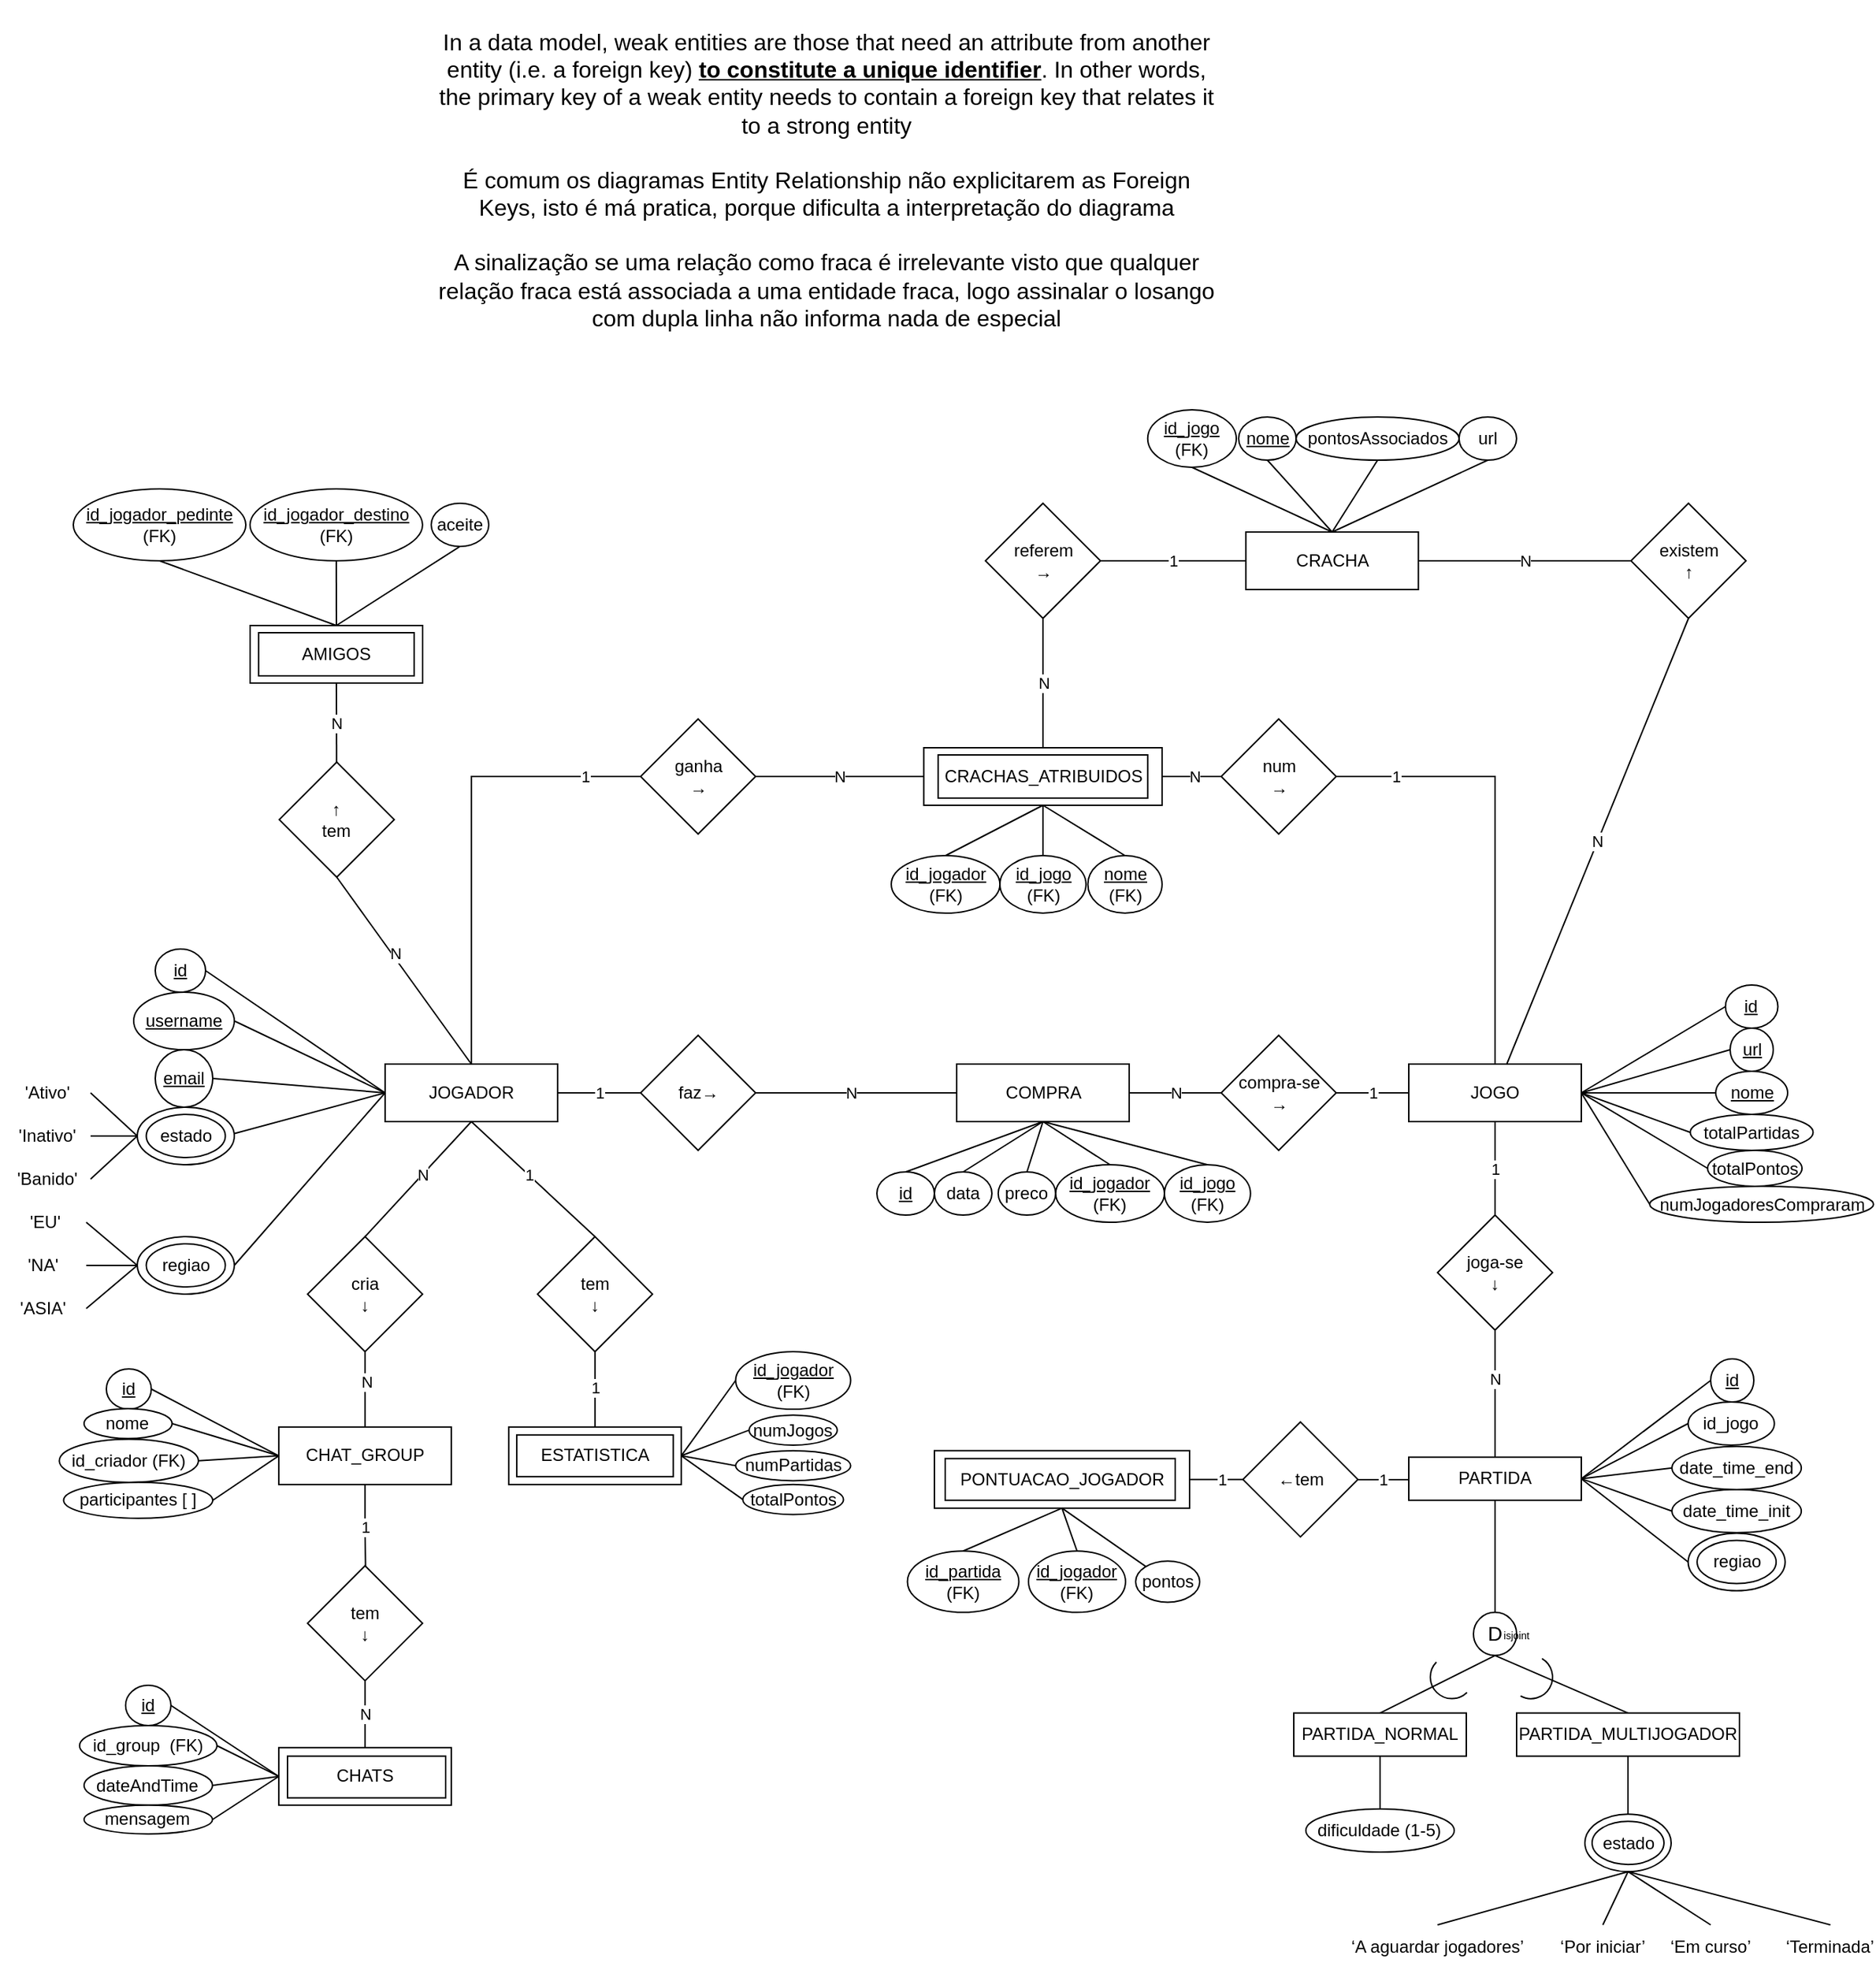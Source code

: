 <mxfile version="21.2.3" type="device">
  <diagram name="Page-1" id="gDqPEwOeBJ4B4ghDHGTp">
    <mxGraphModel dx="880" dy="1663" grid="1" gridSize="10" guides="1" tooltips="1" connect="1" arrows="1" fold="1" page="1" pageScale="1" pageWidth="827" pageHeight="1169" math="0" shadow="0">
      <root>
        <mxCell id="0" />
        <mxCell id="1" parent="0" />
        <mxCell id="o9kefqiTdvMdUMg-I6oA-73" value="" style="ellipse;whiteSpace=wrap;html=1;" parent="1" vertex="1">
          <mxGeometry x="1182.5" y="761.62" width="60" height="40" as="geometry" />
        </mxCell>
        <mxCell id="Y0LaDZVLSumVNecySCVG-50" style="rounded=0;orthogonalLoop=1;jettySize=auto;html=1;entryX=0;entryY=0.5;entryDx=0;entryDy=0;exitX=1;exitY=0.5;exitDx=0;exitDy=0;endArrow=none;endFill=0;" parent="1" source="o9kefqiTdvMdUMg-I6oA-35" target="Y0LaDZVLSumVNecySCVG-48" edge="1">
          <mxGeometry relative="1" as="geometry" />
        </mxCell>
        <mxCell id="Y0LaDZVLSumVNecySCVG-61" value="N" style="edgeLabel;html=1;align=center;verticalAlign=middle;resizable=0;points=[];" parent="Y0LaDZVLSumVNecySCVG-50" vertex="1" connectable="0">
          <mxGeometry x="0.373" relative="1" as="geometry">
            <mxPoint x="-30" as="offset" />
          </mxGeometry>
        </mxCell>
        <mxCell id="o9kefqiTdvMdUMg-I6oA-35" value="faz→" style="rhombus;whiteSpace=wrap;html=1;" parent="1" vertex="1">
          <mxGeometry x="525.64" y="220" width="80" height="80" as="geometry" />
        </mxCell>
        <mxCell id="o9kefqiTdvMdUMg-I6oA-3" style="rounded=0;orthogonalLoop=1;jettySize=auto;html=1;entryX=1;entryY=0.5;entryDx=0;entryDy=0;exitX=0;exitY=0.5;exitDx=0;exitDy=0;endArrow=none;endFill=0;" parent="1" source="o9kefqiTdvMdUMg-I6oA-1" target="o9kefqiTdvMdUMg-I6oA-2" edge="1">
          <mxGeometry relative="1" as="geometry" />
        </mxCell>
        <mxCell id="o9kefqiTdvMdUMg-I6oA-6" style="rounded=0;orthogonalLoop=1;jettySize=auto;html=1;exitX=0;exitY=0.5;exitDx=0;exitDy=0;entryX=1;entryY=0.5;entryDx=0;entryDy=0;endArrow=none;endFill=0;" parent="1" source="o9kefqiTdvMdUMg-I6oA-1" target="o9kefqiTdvMdUMg-I6oA-4" edge="1">
          <mxGeometry relative="1" as="geometry" />
        </mxCell>
        <mxCell id="o9kefqiTdvMdUMg-I6oA-36" value="1" style="rounded=0;orthogonalLoop=1;jettySize=auto;html=1;entryX=0;entryY=0.5;entryDx=0;entryDy=0;endArrow=none;endFill=0;exitX=1;exitY=0.5;exitDx=0;exitDy=0;" parent="1" source="o9kefqiTdvMdUMg-I6oA-1" target="o9kefqiTdvMdUMg-I6oA-35" edge="1">
          <mxGeometry relative="1" as="geometry">
            <mxPoint x="458.14" y="120.034" as="sourcePoint" />
          </mxGeometry>
        </mxCell>
        <mxCell id="o9kefqiTdvMdUMg-I6oA-89" style="edgeStyle=orthogonalEdgeStyle;rounded=0;orthogonalLoop=1;jettySize=auto;html=1;entryX=0;entryY=0.5;entryDx=0;entryDy=0;endArrow=none;endFill=0;exitX=0.5;exitY=0;exitDx=0;exitDy=0;" parent="1" source="o9kefqiTdvMdUMg-I6oA-1" target="o9kefqiTdvMdUMg-I6oA-87" edge="1">
          <mxGeometry relative="1" as="geometry" />
        </mxCell>
        <mxCell id="o9kefqiTdvMdUMg-I6oA-90" value="1" style="edgeLabel;html=1;align=center;verticalAlign=middle;resizable=0;points=[];" parent="o9kefqiTdvMdUMg-I6oA-89" vertex="1" connectable="0">
          <mxGeometry x="0.285" relative="1" as="geometry">
            <mxPoint x="75" as="offset" />
          </mxGeometry>
        </mxCell>
        <mxCell id="H9_7_KovDlHxRIFXxLMO-4" style="rounded=0;orthogonalLoop=1;jettySize=auto;html=1;entryX=0.5;entryY=1;entryDx=0;entryDy=0;exitX=0.5;exitY=0;exitDx=0;exitDy=0;endArrow=none;endFill=0;" parent="1" source="o9kefqiTdvMdUMg-I6oA-1" target="H9_7_KovDlHxRIFXxLMO-3" edge="1">
          <mxGeometry relative="1" as="geometry" />
        </mxCell>
        <mxCell id="Y0LaDZVLSumVNecySCVG-1" value="N" style="edgeLabel;html=1;align=center;verticalAlign=middle;resizable=0;points=[];" parent="H9_7_KovDlHxRIFXxLMO-4" vertex="1" connectable="0">
          <mxGeometry x="0.165" y="-2" relative="1" as="geometry">
            <mxPoint as="offset" />
          </mxGeometry>
        </mxCell>
        <mxCell id="o9kefqiTdvMdUMg-I6oA-1" value="JOGADOR" style="rounded=0;whiteSpace=wrap;html=1;" parent="1" vertex="1">
          <mxGeometry x="347.89" y="240" width="120" height="40" as="geometry" />
        </mxCell>
        <mxCell id="o9kefqiTdvMdUMg-I6oA-2" value="&lt;u&gt;id&lt;/u&gt;" style="ellipse;whiteSpace=wrap;html=1;" parent="1" vertex="1">
          <mxGeometry x="188" y="160" width="35" height="30" as="geometry" />
        </mxCell>
        <mxCell id="o9kefqiTdvMdUMg-I6oA-4" value="&lt;u&gt;username&lt;/u&gt;" style="ellipse;whiteSpace=wrap;html=1;" parent="1" vertex="1">
          <mxGeometry x="173" y="190" width="70" height="40" as="geometry" />
        </mxCell>
        <mxCell id="o9kefqiTdvMdUMg-I6oA-5" value="&lt;u&gt;email&lt;/u&gt;" style="ellipse;whiteSpace=wrap;html=1;" parent="1" vertex="1">
          <mxGeometry x="188" y="230" width="40" height="40" as="geometry" />
        </mxCell>
        <mxCell id="o9kefqiTdvMdUMg-I6oA-7" style="rounded=0;orthogonalLoop=1;jettySize=auto;html=1;exitX=0;exitY=0.5;exitDx=0;exitDy=0;entryX=1;entryY=0.5;entryDx=0;entryDy=0;endArrow=none;endFill=0;" parent="1" source="o9kefqiTdvMdUMg-I6oA-1" target="o9kefqiTdvMdUMg-I6oA-5" edge="1">
          <mxGeometry relative="1" as="geometry">
            <mxPoint x="414.25" y="230" as="sourcePoint" />
            <mxPoint x="304.25" y="250" as="targetPoint" />
          </mxGeometry>
        </mxCell>
        <mxCell id="o9kefqiTdvMdUMg-I6oA-9" style="rounded=0;orthogonalLoop=1;jettySize=auto;html=1;entryX=1;entryY=0.5;entryDx=0;entryDy=0;endArrow=none;endFill=0;exitX=0;exitY=0.5;exitDx=0;exitDy=0;" parent="1" source="o9kefqiTdvMdUMg-I6oA-1" target="o9kefqiTdvMdUMg-I6oA-8" edge="1">
          <mxGeometry relative="1" as="geometry">
            <mxPoint x="404.25" y="220" as="sourcePoint" />
            <mxPoint x="289.25" y="290" as="targetPoint" />
          </mxGeometry>
        </mxCell>
        <mxCell id="o9kefqiTdvMdUMg-I6oA-10" value="" style="ellipse;whiteSpace=wrap;html=1;" parent="1" vertex="1">
          <mxGeometry x="175.5" y="270" width="67.5" height="40" as="geometry" />
        </mxCell>
        <mxCell id="o9kefqiTdvMdUMg-I6oA-8" value="estado" style="ellipse;whiteSpace=wrap;html=1;" parent="1" vertex="1">
          <mxGeometry x="181.75" y="275" width="55" height="30" as="geometry" />
        </mxCell>
        <mxCell id="o9kefqiTdvMdUMg-I6oA-11" value="&#39;Ativo&#39;" style="text;html=1;strokeColor=none;fillColor=none;align=center;verticalAlign=middle;whiteSpace=wrap;rounded=0;" parent="1" vertex="1">
          <mxGeometry x="83" y="245" width="60" height="30" as="geometry" />
        </mxCell>
        <mxCell id="o9kefqiTdvMdUMg-I6oA-12" value="&#39;Inativo&#39;" style="text;html=1;strokeColor=none;fillColor=none;align=center;verticalAlign=middle;whiteSpace=wrap;rounded=0;" parent="1" vertex="1">
          <mxGeometry x="83" y="275" width="60" height="30" as="geometry" />
        </mxCell>
        <mxCell id="o9kefqiTdvMdUMg-I6oA-13" value="&#39;Banido&#39;" style="text;html=1;strokeColor=none;fillColor=none;align=center;verticalAlign=middle;whiteSpace=wrap;rounded=0;" parent="1" vertex="1">
          <mxGeometry x="83" y="305" width="60" height="30" as="geometry" />
        </mxCell>
        <mxCell id="o9kefqiTdvMdUMg-I6oA-16" style="rounded=0;orthogonalLoop=1;jettySize=auto;html=1;entryX=1;entryY=0.5;entryDx=0;entryDy=0;endArrow=none;endFill=0;exitX=0;exitY=0.5;exitDx=0;exitDy=0;" parent="1" source="o9kefqiTdvMdUMg-I6oA-10" target="o9kefqiTdvMdUMg-I6oA-11" edge="1">
          <mxGeometry relative="1" as="geometry">
            <mxPoint x="363" y="200" as="sourcePoint" />
            <mxPoint x="247" y="300" as="targetPoint" />
          </mxGeometry>
        </mxCell>
        <mxCell id="o9kefqiTdvMdUMg-I6oA-17" style="rounded=0;orthogonalLoop=1;jettySize=auto;html=1;entryX=1;entryY=0.5;entryDx=0;entryDy=0;endArrow=none;endFill=0;exitX=0;exitY=0.5;exitDx=0;exitDy=0;" parent="1" source="o9kefqiTdvMdUMg-I6oA-10" target="o9kefqiTdvMdUMg-I6oA-12" edge="1">
          <mxGeometry relative="1" as="geometry">
            <mxPoint x="186" y="300" as="sourcePoint" />
            <mxPoint x="148" y="270" as="targetPoint" />
          </mxGeometry>
        </mxCell>
        <mxCell id="o9kefqiTdvMdUMg-I6oA-18" style="rounded=0;orthogonalLoop=1;jettySize=auto;html=1;entryX=1;entryY=0.5;entryDx=0;entryDy=0;endArrow=none;endFill=0;exitX=0;exitY=0.5;exitDx=0;exitDy=0;" parent="1" source="o9kefqiTdvMdUMg-I6oA-10" target="o9kefqiTdvMdUMg-I6oA-13" edge="1">
          <mxGeometry relative="1" as="geometry">
            <mxPoint x="196" y="310" as="sourcePoint" />
            <mxPoint x="158" y="280" as="targetPoint" />
          </mxGeometry>
        </mxCell>
        <mxCell id="o9kefqiTdvMdUMg-I6oA-19" value="regiao" style="ellipse;whiteSpace=wrap;html=1;" parent="1" vertex="1">
          <mxGeometry x="181.75" y="365" width="55" height="30" as="geometry" />
        </mxCell>
        <mxCell id="o9kefqiTdvMdUMg-I6oA-20" style="rounded=0;orthogonalLoop=1;jettySize=auto;html=1;entryX=1;entryY=0.5;entryDx=0;entryDy=0;endArrow=none;endFill=0;exitX=0;exitY=0.5;exitDx=0;exitDy=0;" parent="1" source="o9kefqiTdvMdUMg-I6oA-1" target="o9kefqiTdvMdUMg-I6oA-107" edge="1">
          <mxGeometry relative="1" as="geometry">
            <mxPoint x="414.25" y="280" as="sourcePoint" />
            <mxPoint x="298.25" y="330" as="targetPoint" />
          </mxGeometry>
        </mxCell>
        <mxCell id="Y0LaDZVLSumVNecySCVG-74" value="N" style="rounded=0;orthogonalLoop=1;jettySize=auto;html=1;entryX=0.5;entryY=1;entryDx=0;entryDy=0;endArrow=none;endFill=0;" parent="1" source="o9kefqiTdvMdUMg-I6oA-21" target="Y0LaDZVLSumVNecySCVG-72" edge="1">
          <mxGeometry relative="1" as="geometry" />
        </mxCell>
        <mxCell id="o9kefqiTdvMdUMg-I6oA-21" value="JOGO" style="rounded=0;whiteSpace=wrap;html=1;" parent="1" vertex="1">
          <mxGeometry x="1060" y="240" width="120" height="40" as="geometry" />
        </mxCell>
        <mxCell id="o9kefqiTdvMdUMg-I6oA-22" value="&lt;u&gt;id&lt;/u&gt;" style="ellipse;whiteSpace=wrap;html=1;" parent="1" vertex="1">
          <mxGeometry x="1280.29" y="185" width="36.47" height="30" as="geometry" />
        </mxCell>
        <mxCell id="o9kefqiTdvMdUMg-I6oA-23" style="rounded=0;orthogonalLoop=1;jettySize=auto;html=1;entryX=0;entryY=0.5;entryDx=0;entryDy=0;endArrow=none;endFill=0;exitX=1;exitY=0.5;exitDx=0;exitDy=0;" parent="1" source="o9kefqiTdvMdUMg-I6oA-21" target="o9kefqiTdvMdUMg-I6oA-22" edge="1">
          <mxGeometry relative="1" as="geometry">
            <mxPoint x="1208.96" y="260" as="sourcePoint" />
            <mxPoint x="1299.65" y="325" as="targetPoint" />
          </mxGeometry>
        </mxCell>
        <mxCell id="o9kefqiTdvMdUMg-I6oA-24" value="&lt;u&gt;url&lt;/u&gt;" style="ellipse;whiteSpace=wrap;html=1;" parent="1" vertex="1">
          <mxGeometry x="1283.53" y="215" width="30" height="30" as="geometry" />
        </mxCell>
        <mxCell id="o9kefqiTdvMdUMg-I6oA-25" style="rounded=0;orthogonalLoop=1;jettySize=auto;html=1;entryX=0;entryY=0.5;entryDx=0;entryDy=0;endArrow=none;endFill=0;exitX=1;exitY=0.5;exitDx=0;exitDy=0;" parent="1" source="o9kefqiTdvMdUMg-I6oA-21" target="o9kefqiTdvMdUMg-I6oA-24" edge="1">
          <mxGeometry relative="1" as="geometry">
            <mxPoint x="1208.96" y="260" as="sourcePoint" />
            <mxPoint x="1299.65" y="360" as="targetPoint" />
          </mxGeometry>
        </mxCell>
        <mxCell id="o9kefqiTdvMdUMg-I6oA-26" value="&lt;u&gt;nome&lt;/u&gt;" style="ellipse;whiteSpace=wrap;html=1;" parent="1" vertex="1">
          <mxGeometry x="1273.53" y="245" width="50" height="30" as="geometry" />
        </mxCell>
        <mxCell id="o9kefqiTdvMdUMg-I6oA-27" style="rounded=0;orthogonalLoop=1;jettySize=auto;html=1;entryX=0;entryY=0.5;entryDx=0;entryDy=0;endArrow=none;endFill=0;exitX=1;exitY=0.5;exitDx=0;exitDy=0;" parent="1" source="o9kefqiTdvMdUMg-I6oA-21" target="o9kefqiTdvMdUMg-I6oA-26" edge="1">
          <mxGeometry relative="1" as="geometry">
            <mxPoint x="1208.96" y="260" as="sourcePoint" />
            <mxPoint x="1284.4" y="365" as="targetPoint" />
          </mxGeometry>
        </mxCell>
        <mxCell id="o9kefqiTdvMdUMg-I6oA-31" value="data" style="ellipse;whiteSpace=wrap;html=1;" parent="1" vertex="1">
          <mxGeometry x="730" y="315" width="40" height="30" as="geometry" />
        </mxCell>
        <mxCell id="o9kefqiTdvMdUMg-I6oA-32" value="preco" style="ellipse;whiteSpace=wrap;html=1;" parent="1" vertex="1">
          <mxGeometry x="774.37" y="315" width="40" height="30" as="geometry" />
        </mxCell>
        <mxCell id="o9kefqiTdvMdUMg-I6oA-33" style="rounded=0;orthogonalLoop=1;jettySize=auto;html=1;entryX=0.5;entryY=0;entryDx=0;entryDy=0;endArrow=none;endFill=0;exitX=0.5;exitY=1;exitDx=0;exitDy=0;" parent="1" source="Y0LaDZVLSumVNecySCVG-48" target="o9kefqiTdvMdUMg-I6oA-32" edge="1">
          <mxGeometry relative="1" as="geometry">
            <mxPoint x="813.76" y="130" as="sourcePoint" />
            <mxPoint x="1142.13" y="205" as="targetPoint" />
          </mxGeometry>
        </mxCell>
        <mxCell id="o9kefqiTdvMdUMg-I6oA-34" style="rounded=0;orthogonalLoop=1;jettySize=auto;html=1;entryX=0.5;entryY=0;entryDx=0;entryDy=0;endArrow=none;endFill=0;exitX=0.5;exitY=1;exitDx=0;exitDy=0;" parent="1" source="Y0LaDZVLSumVNecySCVG-48" target="o9kefqiTdvMdUMg-I6oA-31" edge="1">
          <mxGeometry relative="1" as="geometry">
            <mxPoint x="773.76" y="100" as="sourcePoint" />
            <mxPoint x="808.01" y="245" as="targetPoint" />
          </mxGeometry>
        </mxCell>
        <mxCell id="o9kefqiTdvMdUMg-I6oA-53" style="rounded=0;orthogonalLoop=1;jettySize=auto;html=1;endArrow=none;endFill=0;exitX=0.5;exitY=1;exitDx=0;exitDy=0;entryX=0.5;entryY=0;entryDx=0;entryDy=0;" parent="1" source="Y0LaDZVLSumVNecySCVG-38" target="o9kefqiTdvMdUMg-I6oA-52" edge="1">
          <mxGeometry relative="1" as="geometry">
            <mxPoint x="1116.5" y="613.61" as="targetPoint" />
          </mxGeometry>
        </mxCell>
        <mxCell id="Y0LaDZVLSumVNecySCVG-39" style="rounded=0;orthogonalLoop=1;jettySize=auto;html=1;exitX=0.5;exitY=1;exitDx=0;exitDy=0;entryX=0.5;entryY=0;entryDx=0;entryDy=0;endArrow=none;endFill=0;" parent="1" source="o9kefqiTdvMdUMg-I6oA-38" target="Y0LaDZVLSumVNecySCVG-38" edge="1">
          <mxGeometry relative="1" as="geometry">
            <mxPoint x="1379.32" y="515.0" as="sourcePoint" />
          </mxGeometry>
        </mxCell>
        <mxCell id="Y0LaDZVLSumVNecySCVG-52" value="N" style="edgeLabel;html=1;align=center;verticalAlign=middle;resizable=0;points=[];" parent="Y0LaDZVLSumVNecySCVG-39" vertex="1" connectable="0">
          <mxGeometry x="-0.234" relative="1" as="geometry">
            <mxPoint as="offset" />
          </mxGeometry>
        </mxCell>
        <mxCell id="o9kefqiTdvMdUMg-I6oA-38" value="joga-se&lt;br&gt;↓" style="rhombus;whiteSpace=wrap;html=1;" parent="1" vertex="1">
          <mxGeometry x="1080" y="345" width="80" height="80" as="geometry" />
        </mxCell>
        <mxCell id="o9kefqiTdvMdUMg-I6oA-41" value="&lt;u&gt;id&lt;/u&gt;" style="ellipse;whiteSpace=wrap;html=1;" parent="1" vertex="1">
          <mxGeometry x="1270" y="445" width="30" height="30" as="geometry" />
        </mxCell>
        <mxCell id="o9kefqiTdvMdUMg-I6oA-43" value="date_time_init" style="ellipse;whiteSpace=wrap;html=1;" parent="1" vertex="1">
          <mxGeometry x="1243.06" y="535.9" width="90" height="30" as="geometry" />
        </mxCell>
        <mxCell id="o9kefqiTdvMdUMg-I6oA-46" value="date_time_end" style="ellipse;whiteSpace=wrap;html=1;" parent="1" vertex="1">
          <mxGeometry x="1243.06" y="505.9" width="90" height="30" as="geometry" />
        </mxCell>
        <mxCell id="o9kefqiTdvMdUMg-I6oA-50" value="1" style="rounded=0;orthogonalLoop=1;jettySize=auto;html=1;entryX=0.5;entryY=1;entryDx=0;entryDy=0;endArrow=none;endFill=0;exitX=0.5;exitY=0;exitDx=0;exitDy=0;" parent="1" source="o9kefqiTdvMdUMg-I6oA-38" target="o9kefqiTdvMdUMg-I6oA-21" edge="1">
          <mxGeometry relative="1" as="geometry">
            <mxPoint x="1113.1" y="360" as="sourcePoint" />
            <mxPoint x="679.48" y="140" as="targetPoint" />
          </mxGeometry>
        </mxCell>
        <mxCell id="o9kefqiTdvMdUMg-I6oA-58" style="rounded=0;orthogonalLoop=1;jettySize=auto;html=1;entryX=0.5;entryY=0;entryDx=0;entryDy=0;endArrow=none;endFill=0;exitX=0.5;exitY=1;exitDx=0;exitDy=0;" parent="1" source="o9kefqiTdvMdUMg-I6oA-52" target="o9kefqiTdvMdUMg-I6oA-57" edge="1">
          <mxGeometry relative="1" as="geometry" />
        </mxCell>
        <mxCell id="o9kefqiTdvMdUMg-I6oA-60" style="rounded=0;orthogonalLoop=1;jettySize=auto;html=1;entryX=0.5;entryY=0;entryDx=0;entryDy=0;endArrow=none;endFill=0;exitX=0.5;exitY=1;exitDx=0;exitDy=0;" parent="1" source="o9kefqiTdvMdUMg-I6oA-52" target="o9kefqiTdvMdUMg-I6oA-56" edge="1">
          <mxGeometry relative="1" as="geometry" />
        </mxCell>
        <mxCell id="o9kefqiTdvMdUMg-I6oA-52" value="&lt;font style=&quot;font-size: 14px;&quot;&gt;D&lt;/font&gt;" style="ellipse;whiteSpace=wrap;html=1;" parent="1" vertex="1">
          <mxGeometry x="1105" y="621.29" width="30" height="30" as="geometry" />
        </mxCell>
        <mxCell id="o9kefqiTdvMdUMg-I6oA-56" value="PARTIDA_MULTIJOGADOR" style="rounded=0;whiteSpace=wrap;html=1;" parent="1" vertex="1">
          <mxGeometry x="1135" y="691.29" width="155" height="30" as="geometry" />
        </mxCell>
        <mxCell id="PEW9V024uj19wOXFV4pj-3" style="edgeStyle=orthogonalEdgeStyle;rounded=0;orthogonalLoop=1;jettySize=auto;html=1;entryX=0.5;entryY=0;entryDx=0;entryDy=0;endArrow=none;endFill=0;curved=1;" parent="1" source="o9kefqiTdvMdUMg-I6oA-57" target="o9kefqiTdvMdUMg-I6oA-68" edge="1">
          <mxGeometry relative="1" as="geometry" />
        </mxCell>
        <mxCell id="o9kefqiTdvMdUMg-I6oA-57" value="PARTIDA_NORMAL" style="rounded=0;whiteSpace=wrap;html=1;" parent="1" vertex="1">
          <mxGeometry x="980" y="691.29" width="120" height="30" as="geometry" />
        </mxCell>
        <mxCell id="o9kefqiTdvMdUMg-I6oA-62" value="" style="verticalLabelPosition=bottom;verticalAlign=top;html=1;shape=mxgraph.basic.arc;startAngle=0.502;endAngle=0.997;rotation=-45;fillStyle=solid;" parent="1" vertex="1">
          <mxGeometry x="1075" y="651.29" width="30" height="30" as="geometry" />
        </mxCell>
        <mxCell id="o9kefqiTdvMdUMg-I6oA-66" value="" style="verticalLabelPosition=bottom;verticalAlign=top;html=1;shape=mxgraph.basic.arc;startAngle=0.502;endAngle=0.997;rotation=-150;fillStyle=solid;" parent="1" vertex="1">
          <mxGeometry x="1130" y="651.29" width="30" height="30" as="geometry" />
        </mxCell>
        <mxCell id="o9kefqiTdvMdUMg-I6oA-68" value="dificuldade (1-5)" style="ellipse;whiteSpace=wrap;html=1;" parent="1" vertex="1">
          <mxGeometry x="988.38" y="757.98" width="103.25" height="30" as="geometry" />
        </mxCell>
        <mxCell id="o9kefqiTdvMdUMg-I6oA-70" value="estado" style="ellipse;whiteSpace=wrap;html=1;" parent="1" vertex="1">
          <mxGeometry x="1187.5" y="766.62" width="50" height="30" as="geometry" />
        </mxCell>
        <mxCell id="o9kefqiTdvMdUMg-I6oA-72" style="rounded=0;orthogonalLoop=1;jettySize=auto;html=1;endArrow=none;endFill=0;exitX=0.5;exitY=1;exitDx=0;exitDy=0;entryX=0.5;entryY=0;entryDx=0;entryDy=0;" parent="1" source="o9kefqiTdvMdUMg-I6oA-56" target="o9kefqiTdvMdUMg-I6oA-73" edge="1">
          <mxGeometry relative="1" as="geometry">
            <mxPoint x="1070" y="731.29" as="sourcePoint" />
            <mxPoint x="1175" y="741.29" as="targetPoint" />
          </mxGeometry>
        </mxCell>
        <mxCell id="o9kefqiTdvMdUMg-I6oA-74" value="‘Por iniciar’" style="text;html=1;strokeColor=none;fillColor=none;align=center;verticalAlign=middle;whiteSpace=wrap;rounded=0;" parent="1" vertex="1">
          <mxGeometry x="1160" y="838.61" width="70" height="30" as="geometry" />
        </mxCell>
        <mxCell id="o9kefqiTdvMdUMg-I6oA-75" value="‘A aguardar jogadores’" style="text;html=1;strokeColor=none;fillColor=none;align=center;verticalAlign=middle;whiteSpace=wrap;rounded=0;" parent="1" vertex="1">
          <mxGeometry x="1014.96" y="838.61" width="130" height="30" as="geometry" />
        </mxCell>
        <mxCell id="o9kefqiTdvMdUMg-I6oA-76" value="‘Em curso’" style="text;html=1;strokeColor=none;fillColor=none;align=center;verticalAlign=middle;whiteSpace=wrap;rounded=0;" parent="1" vertex="1">
          <mxGeometry x="1240" y="838.61" width="60" height="30" as="geometry" />
        </mxCell>
        <mxCell id="o9kefqiTdvMdUMg-I6oA-77" value="‘Terminada’" style="text;html=1;strokeColor=none;fillColor=none;align=center;verticalAlign=middle;whiteSpace=wrap;rounded=0;" parent="1" vertex="1">
          <mxGeometry x="1323.28" y="838.61" width="60" height="30" as="geometry" />
        </mxCell>
        <mxCell id="o9kefqiTdvMdUMg-I6oA-79" style="rounded=0;orthogonalLoop=1;jettySize=auto;html=1;endArrow=none;endFill=0;exitX=0.5;exitY=1;exitDx=0;exitDy=0;entryX=0.5;entryY=0;entryDx=0;entryDy=0;" parent="1" source="o9kefqiTdvMdUMg-I6oA-73" target="o9kefqiTdvMdUMg-I6oA-75" edge="1">
          <mxGeometry relative="1" as="geometry">
            <mxPoint x="1216.7" y="748.61" as="sourcePoint" />
            <mxPoint x="1216.7" y="773.61" as="targetPoint" />
          </mxGeometry>
        </mxCell>
        <mxCell id="o9kefqiTdvMdUMg-I6oA-81" style="rounded=0;orthogonalLoop=1;jettySize=auto;html=1;endArrow=none;endFill=0;exitX=0.5;exitY=1;exitDx=0;exitDy=0;entryX=0.5;entryY=0;entryDx=0;entryDy=0;" parent="1" source="o9kefqiTdvMdUMg-I6oA-73" target="o9kefqiTdvMdUMg-I6oA-74" edge="1">
          <mxGeometry relative="1" as="geometry">
            <mxPoint x="1216.7" y="813.61" as="sourcePoint" />
            <mxPoint x="1084.7" y="848.61" as="targetPoint" />
          </mxGeometry>
        </mxCell>
        <mxCell id="o9kefqiTdvMdUMg-I6oA-82" style="rounded=0;orthogonalLoop=1;jettySize=auto;html=1;endArrow=none;endFill=0;exitX=0.5;exitY=1;exitDx=0;exitDy=0;entryX=0.5;entryY=0;entryDx=0;entryDy=0;" parent="1" source="o9kefqiTdvMdUMg-I6oA-73" target="o9kefqiTdvMdUMg-I6oA-76" edge="1">
          <mxGeometry relative="1" as="geometry">
            <mxPoint x="1216.7" y="813.61" as="sourcePoint" />
            <mxPoint x="1211.7" y="848.61" as="targetPoint" />
          </mxGeometry>
        </mxCell>
        <mxCell id="o9kefqiTdvMdUMg-I6oA-83" style="rounded=0;orthogonalLoop=1;jettySize=auto;html=1;endArrow=none;endFill=0;exitX=0.5;exitY=1;exitDx=0;exitDy=0;entryX=0.5;entryY=0;entryDx=0;entryDy=0;" parent="1" source="o9kefqiTdvMdUMg-I6oA-73" target="o9kefqiTdvMdUMg-I6oA-77" edge="1">
          <mxGeometry relative="1" as="geometry">
            <mxPoint x="1216.7" y="813.61" as="sourcePoint" />
            <mxPoint x="1276.7" y="848.61" as="targetPoint" />
          </mxGeometry>
        </mxCell>
        <mxCell id="o9kefqiTdvMdUMg-I6oA-92" value="N" style="edgeStyle=orthogonalEdgeStyle;rounded=0;orthogonalLoop=1;jettySize=auto;html=1;entryX=0;entryY=0.5;entryDx=0;entryDy=0;endArrow=none;endFill=0;" parent="1" source="o9kefqiTdvMdUMg-I6oA-87" target="o9kefqiTdvMdUMg-I6oA-91" edge="1">
          <mxGeometry relative="1" as="geometry">
            <mxPoint x="601.42" y="40" as="sourcePoint" />
          </mxGeometry>
        </mxCell>
        <mxCell id="o9kefqiTdvMdUMg-I6oA-88" value="num&lt;br&gt;→" style="rhombus;whiteSpace=wrap;html=1;" parent="1" vertex="1">
          <mxGeometry x="929.51" width="80" height="80" as="geometry" />
        </mxCell>
        <mxCell id="o9kefqiTdvMdUMg-I6oA-93" style="edgeStyle=orthogonalEdgeStyle;rounded=0;orthogonalLoop=1;jettySize=auto;html=1;entryX=0;entryY=0.5;entryDx=0;entryDy=0;endArrow=none;endFill=0;" parent="1" source="o9kefqiTdvMdUMg-I6oA-91" target="o9kefqiTdvMdUMg-I6oA-88" edge="1">
          <mxGeometry relative="1" as="geometry" />
        </mxCell>
        <mxCell id="o9kefqiTdvMdUMg-I6oA-96" value="N" style="edgeLabel;html=1;align=center;verticalAlign=middle;resizable=0;points=[];" parent="o9kefqiTdvMdUMg-I6oA-93" vertex="1" connectable="0">
          <mxGeometry x="0.157" y="2" relative="1" as="geometry">
            <mxPoint x="-2" y="2" as="offset" />
          </mxGeometry>
        </mxCell>
        <mxCell id="o9kefqiTdvMdUMg-I6oA-91" value="CRACHAS_ATRIBUIDOS" style="rounded=0;whiteSpace=wrap;html=1;" parent="1" vertex="1">
          <mxGeometry x="722.63" y="20" width="165.75" height="40" as="geometry" />
        </mxCell>
        <mxCell id="o9kefqiTdvMdUMg-I6oA-94" value="1" style="edgeStyle=orthogonalEdgeStyle;rounded=0;orthogonalLoop=1;jettySize=auto;html=1;entryX=1;entryY=0.5;entryDx=0;entryDy=0;endArrow=none;endFill=0;exitX=0.5;exitY=0;exitDx=0;exitDy=0;" parent="1" source="o9kefqiTdvMdUMg-I6oA-21" target="o9kefqiTdvMdUMg-I6oA-88" edge="1">
          <mxGeometry x="0.735" relative="1" as="geometry">
            <mxPoint x="902.45" y="10" as="sourcePoint" />
            <mxPoint x="1002.45" y="10" as="targetPoint" />
            <mxPoint as="offset" />
          </mxGeometry>
        </mxCell>
        <mxCell id="o9kefqiTdvMdUMg-I6oA-95" value="" style="rounded=0;whiteSpace=wrap;html=1;fillColor=none;" parent="1" vertex="1">
          <mxGeometry x="732.63" y="25" width="145.75" height="30" as="geometry" />
        </mxCell>
        <mxCell id="o9kefqiTdvMdUMg-I6oA-99" value="" style="rounded=0;orthogonalLoop=1;jettySize=auto;html=1;exitX=0.5;exitY=0;exitDx=0;exitDy=0;entryX=0.5;entryY=1;entryDx=0;entryDy=0;endArrow=none;endFill=0;" parent="1" source="o9kefqiTdvMdUMg-I6oA-98" target="o9kefqiTdvMdUMg-I6oA-91" edge="1">
          <mxGeometry relative="1" as="geometry" />
        </mxCell>
        <mxCell id="o9kefqiTdvMdUMg-I6oA-98" value="&lt;u&gt;id_jogo&lt;br&gt;&lt;/u&gt;(FK)&lt;u&gt;&lt;br&gt;&lt;/u&gt;" style="ellipse;whiteSpace=wrap;html=1;" parent="1" vertex="1">
          <mxGeometry x="775.57" y="95" width="59.88" height="40" as="geometry" />
        </mxCell>
        <mxCell id="o9kefqiTdvMdUMg-I6oA-100" value="" style="rounded=0;orthogonalLoop=1;jettySize=auto;html=1;endArrow=none;endFill=0;exitX=0.5;exitY=0;exitDx=0;exitDy=0;entryX=0.5;entryY=1;entryDx=0;entryDy=0;" parent="1" source="o9kefqiTdvMdUMg-I6oA-101" target="o9kefqiTdvMdUMg-I6oA-91" edge="1">
          <mxGeometry relative="1" as="geometry">
            <mxPoint x="772.63" y="-50" as="sourcePoint" />
            <mxPoint x="782.63" y="20" as="targetPoint" />
          </mxGeometry>
        </mxCell>
        <mxCell id="o9kefqiTdvMdUMg-I6oA-101" value="&lt;u&gt;nome&lt;br&gt;&lt;/u&gt;(FK)&lt;u&gt;&lt;br&gt;&lt;/u&gt;" style="ellipse;whiteSpace=wrap;html=1;" parent="1" vertex="1">
          <mxGeometry x="836.76" y="95" width="51.62" height="40" as="geometry" />
        </mxCell>
        <mxCell id="o9kefqiTdvMdUMg-I6oA-102" value="url" style="ellipse;whiteSpace=wrap;html=1;" parent="1" vertex="1">
          <mxGeometry x="1094.96" y="-210" width="40" height="30" as="geometry" />
        </mxCell>
        <mxCell id="o9kefqiTdvMdUMg-I6oA-103" value="" style="rounded=0;orthogonalLoop=1;jettySize=auto;html=1;endArrow=none;endFill=0;exitX=0.5;exitY=1;exitDx=0;exitDy=0;entryX=0.5;entryY=0;entryDx=0;entryDy=0;" parent="1" source="o9kefqiTdvMdUMg-I6oA-102" target="Y0LaDZVLSumVNecySCVG-69" edge="1">
          <mxGeometry relative="1" as="geometry">
            <mxPoint x="782.63" y="-40" as="sourcePoint" />
            <mxPoint x="782.63" y="20" as="targetPoint" />
          </mxGeometry>
        </mxCell>
        <mxCell id="o9kefqiTdvMdUMg-I6oA-104" value="&lt;font style=&quot;font-size: 7px;&quot;&gt;isjoint&lt;/font&gt;" style="text;html=1;strokeColor=none;fillColor=none;align=center;verticalAlign=middle;whiteSpace=wrap;rounded=0;" parent="1" vertex="1">
          <mxGeometry x="1105" y="621.29" width="60" height="30" as="geometry" />
        </mxCell>
        <mxCell id="o9kefqiTdvMdUMg-I6oA-105" value="&lt;u&gt;id&lt;/u&gt;" style="ellipse;whiteSpace=wrap;html=1;" parent="1" vertex="1">
          <mxGeometry x="690" y="315" width="40" height="30" as="geometry" />
        </mxCell>
        <mxCell id="o9kefqiTdvMdUMg-I6oA-106" style="rounded=0;orthogonalLoop=1;jettySize=auto;html=1;entryX=0.5;entryY=0;entryDx=0;entryDy=0;endArrow=none;endFill=0;exitX=0.5;exitY=1;exitDx=0;exitDy=0;" parent="1" source="Y0LaDZVLSumVNecySCVG-48" target="o9kefqiTdvMdUMg-I6oA-105" edge="1">
          <mxGeometry relative="1" as="geometry">
            <mxPoint x="753.76" y="100" as="sourcePoint" />
            <mxPoint x="788.01" y="90" as="targetPoint" />
          </mxGeometry>
        </mxCell>
        <mxCell id="o9kefqiTdvMdUMg-I6oA-107" value="" style="ellipse;whiteSpace=wrap;html=1;fillColor=none;" parent="1" vertex="1">
          <mxGeometry x="175.5" y="360" width="67.5" height="40" as="geometry" />
        </mxCell>
        <mxCell id="o9kefqiTdvMdUMg-I6oA-108" value="&#39;EU&#39;" style="text;html=1;strokeColor=none;fillColor=none;align=center;verticalAlign=middle;whiteSpace=wrap;rounded=0;" parent="1" vertex="1">
          <mxGeometry x="83" y="335" width="57" height="30" as="geometry" />
        </mxCell>
        <mxCell id="o9kefqiTdvMdUMg-I6oA-109" value="&#39;NA&#39;" style="text;html=1;strokeColor=none;fillColor=none;align=center;verticalAlign=middle;whiteSpace=wrap;rounded=0;" parent="1" vertex="1">
          <mxGeometry x="80" y="365" width="60" height="30" as="geometry" />
        </mxCell>
        <mxCell id="o9kefqiTdvMdUMg-I6oA-110" value="&#39;ASIA&#39;" style="text;html=1;strokeColor=none;fillColor=none;align=center;verticalAlign=middle;whiteSpace=wrap;rounded=0;" parent="1" vertex="1">
          <mxGeometry x="80" y="395" width="60" height="30" as="geometry" />
        </mxCell>
        <mxCell id="o9kefqiTdvMdUMg-I6oA-111" style="rounded=0;orthogonalLoop=1;jettySize=auto;html=1;entryX=1;entryY=0.5;entryDx=0;entryDy=0;endArrow=none;endFill=0;exitX=0;exitY=0.5;exitDx=0;exitDy=0;" parent="1" source="o9kefqiTdvMdUMg-I6oA-107" target="o9kefqiTdvMdUMg-I6oA-108" edge="1">
          <mxGeometry relative="1" as="geometry">
            <mxPoint x="173" y="380" as="sourcePoint" />
            <mxPoint x="244" y="390" as="targetPoint" />
          </mxGeometry>
        </mxCell>
        <mxCell id="o9kefqiTdvMdUMg-I6oA-112" style="rounded=0;orthogonalLoop=1;jettySize=auto;html=1;entryX=1;entryY=0.5;entryDx=0;entryDy=0;endArrow=none;endFill=0;exitX=0;exitY=0.5;exitDx=0;exitDy=0;" parent="1" source="o9kefqiTdvMdUMg-I6oA-107" target="o9kefqiTdvMdUMg-I6oA-109" edge="1">
          <mxGeometry relative="1" as="geometry">
            <mxPoint x="173" y="380" as="sourcePoint" />
            <mxPoint x="145" y="360" as="targetPoint" />
          </mxGeometry>
        </mxCell>
        <mxCell id="o9kefqiTdvMdUMg-I6oA-113" style="rounded=0;orthogonalLoop=1;jettySize=auto;html=1;entryX=1;entryY=0.5;entryDx=0;entryDy=0;endArrow=none;endFill=0;exitX=0;exitY=0.5;exitDx=0;exitDy=0;" parent="1" source="o9kefqiTdvMdUMg-I6oA-107" target="o9kefqiTdvMdUMg-I6oA-110" edge="1">
          <mxGeometry relative="1" as="geometry">
            <mxPoint x="173" y="380" as="sourcePoint" />
            <mxPoint x="155" y="370" as="targetPoint" />
          </mxGeometry>
        </mxCell>
        <mxCell id="Y0LaDZVLSumVNecySCVG-53" value="1" style="edgeStyle=orthogonalEdgeStyle;rounded=0;orthogonalLoop=1;jettySize=auto;html=1;entryX=0;entryY=0.5;entryDx=0;entryDy=0;endArrow=none;endFill=0;exitX=0.978;exitY=0.502;exitDx=0;exitDy=0;exitPerimeter=0;" parent="1" source="PEW9V024uj19wOXFV4pj-7" target="Y0LaDZVLSumVNecySCVG-38" edge="1">
          <mxGeometry relative="1" as="geometry">
            <mxPoint x="985.74" y="536.66" as="sourcePoint" />
          </mxGeometry>
        </mxCell>
        <mxCell id="Y0LaDZVLSumVNecySCVG-60" style="rounded=0;orthogonalLoop=1;jettySize=auto;html=1;entryX=1;entryY=0.5;entryDx=0;entryDy=0;endArrow=none;endFill=0;exitX=0;exitY=0.5;exitDx=0;exitDy=0;" parent="1" source="PEW9V024uj19wOXFV4pj-7" target="PEW9V024uj19wOXFV4pj-9" edge="1">
          <mxGeometry relative="1" as="geometry" />
        </mxCell>
        <mxCell id="Y0LaDZVLSumVNecySCVG-62" value="1" style="edgeLabel;html=1;align=center;verticalAlign=middle;resizable=0;points=[];" parent="Y0LaDZVLSumVNecySCVG-60" vertex="1" connectable="0">
          <mxGeometry x="-0.191" relative="1" as="geometry">
            <mxPoint as="offset" />
          </mxGeometry>
        </mxCell>
        <mxCell id="PEW9V024uj19wOXFV4pj-7" value="←tem" style="rhombus;whiteSpace=wrap;html=1;" parent="1" vertex="1">
          <mxGeometry x="944.62" y="488.84" width="80" height="80" as="geometry" />
        </mxCell>
        <mxCell id="PEW9V024uj19wOXFV4pj-18" style="rounded=0;orthogonalLoop=1;jettySize=auto;html=1;entryX=0.5;entryY=0;entryDx=0;entryDy=0;endArrow=none;endFill=0;exitX=0.5;exitY=1;exitDx=0;exitDy=0;" parent="1" source="PEW9V024uj19wOXFV4pj-9" target="PEW9V024uj19wOXFV4pj-17" edge="1">
          <mxGeometry relative="1" as="geometry">
            <mxPoint x="737.63" y="578.61" as="targetPoint" />
          </mxGeometry>
        </mxCell>
        <mxCell id="PEW9V024uj19wOXFV4pj-9" value="PONTUACAO_JOGADOR" style="rounded=0;whiteSpace=wrap;html=1;" parent="1" vertex="1">
          <mxGeometry x="730" y="508.84" width="177.5" height="40" as="geometry" />
        </mxCell>
        <mxCell id="PEW9V024uj19wOXFV4pj-20" style="rounded=0;orthogonalLoop=1;jettySize=auto;html=1;entryX=0.5;entryY=0;entryDx=0;entryDy=0;endArrow=none;endFill=0;exitX=0.5;exitY=1;exitDx=0;exitDy=0;" parent="1" source="PEW9V024uj19wOXFV4pj-9" target="PEW9V024uj19wOXFV4pj-19" edge="1">
          <mxGeometry relative="1" as="geometry">
            <mxPoint x="813.25" y="578.61" as="targetPoint" />
          </mxGeometry>
        </mxCell>
        <mxCell id="PEW9V024uj19wOXFV4pj-10" value="" style="rounded=0;whiteSpace=wrap;html=1;fillColor=none;" parent="1" vertex="1">
          <mxGeometry x="737.5" y="514.34" width="160" height="29" as="geometry" />
        </mxCell>
        <mxCell id="PEW9V024uj19wOXFV4pj-13" style="rounded=0;orthogonalLoop=1;jettySize=auto;html=1;entryX=0.5;entryY=1;entryDx=0;entryDy=0;endArrow=none;endFill=0;" parent="1" source="PEW9V024uj19wOXFV4pj-12" target="PEW9V024uj19wOXFV4pj-9" edge="1">
          <mxGeometry relative="1" as="geometry" />
        </mxCell>
        <mxCell id="PEW9V024uj19wOXFV4pj-12" value="pontos" style="ellipse;whiteSpace=wrap;html=1;" parent="1" vertex="1">
          <mxGeometry x="870" y="585.62" width="44.55" height="28.66" as="geometry" />
        </mxCell>
        <mxCell id="PEW9V024uj19wOXFV4pj-17" value="&lt;u&gt;id_partida&lt;br&gt;&lt;/u&gt;(FK)&lt;u&gt;&lt;br&gt;&lt;/u&gt;" style="ellipse;whiteSpace=wrap;html=1;" parent="1" vertex="1">
          <mxGeometry x="711.25" y="578.61" width="77.5" height="42.68" as="geometry" />
        </mxCell>
        <mxCell id="PEW9V024uj19wOXFV4pj-19" value="&lt;u&gt;id_jogador&lt;br&gt;&lt;/u&gt;(FK)&lt;u&gt;&lt;br&gt;&lt;/u&gt;" style="ellipse;whiteSpace=wrap;html=1;" parent="1" vertex="1">
          <mxGeometry x="795.45" y="578.61" width="67.5" height="42.68" as="geometry" />
        </mxCell>
        <mxCell id="H9_7_KovDlHxRIFXxLMO-6" style="rounded=0;orthogonalLoop=1;jettySize=auto;html=1;entryX=0.5;entryY=1;entryDx=0;entryDy=0;endArrow=none;endFill=0;exitX=0.5;exitY=0;exitDx=0;exitDy=0;" parent="1" source="H9_7_KovDlHxRIFXxLMO-2" target="H9_7_KovDlHxRIFXxLMO-5" edge="1">
          <mxGeometry relative="1" as="geometry" />
        </mxCell>
        <mxCell id="Y0LaDZVLSumVNecySCVG-3" style="rounded=0;orthogonalLoop=1;jettySize=auto;html=1;entryX=0.5;entryY=1;entryDx=0;entryDy=0;endArrow=none;endFill=0;exitX=0.5;exitY=0;exitDx=0;exitDy=0;" parent="1" source="H9_7_KovDlHxRIFXxLMO-2" target="Y0LaDZVLSumVNecySCVG-2" edge="1">
          <mxGeometry relative="1" as="geometry" />
        </mxCell>
        <mxCell id="Y0LaDZVLSumVNecySCVG-5" style="rounded=0;orthogonalLoop=1;jettySize=auto;html=1;entryX=0.5;entryY=1;entryDx=0;entryDy=0;exitX=0.5;exitY=0;exitDx=0;exitDy=0;endArrow=none;endFill=0;" parent="1" source="H9_7_KovDlHxRIFXxLMO-2" target="Y0LaDZVLSumVNecySCVG-4" edge="1">
          <mxGeometry relative="1" as="geometry" />
        </mxCell>
        <mxCell id="H9_7_KovDlHxRIFXxLMO-2" value="AMIGOS" style="rounded=0;whiteSpace=wrap;html=1;" parent="1" vertex="1">
          <mxGeometry x="254" y="-65" width="120" height="40" as="geometry" />
        </mxCell>
        <mxCell id="H9_7_KovDlHxRIFXxLMO-7" value="N" style="rounded=0;orthogonalLoop=1;jettySize=auto;html=1;entryX=0.5;entryY=1;entryDx=0;entryDy=0;endArrow=none;endFill=0;" parent="1" source="H9_7_KovDlHxRIFXxLMO-3" target="H9_7_KovDlHxRIFXxLMO-2" edge="1">
          <mxGeometry relative="1" as="geometry" />
        </mxCell>
        <mxCell id="H9_7_KovDlHxRIFXxLMO-3" value="↑&lt;br&gt;tem" style="rhombus;whiteSpace=wrap;html=1;" parent="1" vertex="1">
          <mxGeometry x="274.25" y="30" width="80" height="80" as="geometry" />
        </mxCell>
        <mxCell id="H9_7_KovDlHxRIFXxLMO-5" value="&lt;u&gt;id_jogador_destino &lt;/u&gt;(FK)" style="ellipse;whiteSpace=wrap;html=1;" parent="1" vertex="1">
          <mxGeometry x="253.93" y="-160" width="120" height="50" as="geometry" />
        </mxCell>
        <mxCell id="Y0LaDZVLSumVNecySCVG-2" value="&lt;u&gt;id_jogador_pedinte &lt;/u&gt;(FK)" style="ellipse;whiteSpace=wrap;html=1;" parent="1" vertex="1">
          <mxGeometry x="131" y="-160" width="120" height="50" as="geometry" />
        </mxCell>
        <mxCell id="Y0LaDZVLSumVNecySCVG-4" value="aceite" style="ellipse;whiteSpace=wrap;html=1;" parent="1" vertex="1">
          <mxGeometry x="380" y="-150" width="40" height="30" as="geometry" />
        </mxCell>
        <mxCell id="Y0LaDZVLSumVNecySCVG-7" style="rounded=0;orthogonalLoop=1;jettySize=auto;html=1;entryX=0.5;entryY=1;entryDx=0;entryDy=0;endArrow=none;endFill=0;exitX=0.5;exitY=0;exitDx=0;exitDy=0;" parent="1" source="Y0LaDZVLSumVNecySCVG-6" target="o9kefqiTdvMdUMg-I6oA-1" edge="1">
          <mxGeometry relative="1" as="geometry" />
        </mxCell>
        <mxCell id="Y0LaDZVLSumVNecySCVG-21" value="N" style="edgeLabel;html=1;align=center;verticalAlign=middle;resizable=0;points=[];" parent="Y0LaDZVLSumVNecySCVG-7" vertex="1" connectable="0">
          <mxGeometry x="0.073" relative="1" as="geometry">
            <mxPoint as="offset" />
          </mxGeometry>
        </mxCell>
        <mxCell id="Y0LaDZVLSumVNecySCVG-9" style="rounded=0;orthogonalLoop=1;jettySize=auto;html=1;entryX=0.5;entryY=0;entryDx=0;entryDy=0;endArrow=none;endFill=0;exitX=0.5;exitY=1;exitDx=0;exitDy=0;" parent="1" source="Y0LaDZVLSumVNecySCVG-6" target="Y0LaDZVLSumVNecySCVG-8" edge="1">
          <mxGeometry relative="1" as="geometry" />
        </mxCell>
        <mxCell id="Y0LaDZVLSumVNecySCVG-22" value="N" style="edgeLabel;html=1;align=center;verticalAlign=middle;resizable=0;points=[];" parent="Y0LaDZVLSumVNecySCVG-9" vertex="1" connectable="0">
          <mxGeometry x="-0.227" y="1" relative="1" as="geometry">
            <mxPoint as="offset" />
          </mxGeometry>
        </mxCell>
        <mxCell id="Y0LaDZVLSumVNecySCVG-6" value="cria&lt;br&gt;↓" style="rhombus;whiteSpace=wrap;html=1;" parent="1" vertex="1">
          <mxGeometry x="293.93" y="360" width="80" height="80" as="geometry" />
        </mxCell>
        <mxCell id="Y0LaDZVLSumVNecySCVG-10" style="rounded=0;orthogonalLoop=1;jettySize=auto;html=1;endArrow=none;endFill=0;entryX=1;entryY=0.5;entryDx=0;entryDy=0;exitX=0;exitY=0.5;exitDx=0;exitDy=0;" parent="1" source="Y0LaDZVLSumVNecySCVG-8" target="Y0LaDZVLSumVNecySCVG-11" edge="1">
          <mxGeometry relative="1" as="geometry">
            <mxPoint x="398.01" y="499.36" as="targetPoint" />
          </mxGeometry>
        </mxCell>
        <mxCell id="Y0LaDZVLSumVNecySCVG-14" style="rounded=0;orthogonalLoop=1;jettySize=auto;html=1;entryX=1;entryY=0.5;entryDx=0;entryDy=0;endArrow=none;endFill=0;exitX=0;exitY=0.5;exitDx=0;exitDy=0;" parent="1" source="Y0LaDZVLSumVNecySCVG-8" target="Y0LaDZVLSumVNecySCVG-13" edge="1">
          <mxGeometry relative="1" as="geometry">
            <mxPoint x="358.01" y="509.36" as="sourcePoint" />
          </mxGeometry>
        </mxCell>
        <mxCell id="Y0LaDZVLSumVNecySCVG-18" value="1" style="edgeStyle=orthogonalEdgeStyle;rounded=0;orthogonalLoop=1;jettySize=auto;html=1;entryX=0.505;entryY=0.049;entryDx=0;entryDy=0;entryPerimeter=0;endArrow=none;endFill=0;" parent="1" source="Y0LaDZVLSumVNecySCVG-8" target="Y0LaDZVLSumVNecySCVG-17" edge="1">
          <mxGeometry relative="1" as="geometry" />
        </mxCell>
        <mxCell id="Y0LaDZVLSumVNecySCVG-30" style="rounded=0;orthogonalLoop=1;jettySize=auto;html=1;entryX=1;entryY=0.5;entryDx=0;entryDy=0;endArrow=none;endFill=0;exitX=0;exitY=0.5;exitDx=0;exitDy=0;" parent="1" source="Y0LaDZVLSumVNecySCVG-8" target="Y0LaDZVLSumVNecySCVG-29" edge="1">
          <mxGeometry relative="1" as="geometry" />
        </mxCell>
        <mxCell id="Y0LaDZVLSumVNecySCVG-8" value="CHAT_GROUP" style="rounded=0;whiteSpace=wrap;html=1;" parent="1" vertex="1">
          <mxGeometry x="273.93" y="492.4" width="120" height="40" as="geometry" />
        </mxCell>
        <mxCell id="Y0LaDZVLSumVNecySCVG-11" value="&lt;u&gt;id&lt;/u&gt;" style="ellipse;whiteSpace=wrap;html=1;" parent="1" vertex="1">
          <mxGeometry x="153.99" y="452.0" width="31.25" height="28" as="geometry" />
        </mxCell>
        <mxCell id="Y0LaDZVLSumVNecySCVG-13" value="id_criador (FK)" style="ellipse;whiteSpace=wrap;html=1;" parent="1" vertex="1">
          <mxGeometry x="121.25" y="500.86" width="96.74" height="30" as="geometry" />
        </mxCell>
        <mxCell id="Y0LaDZVLSumVNecySCVG-16" style="rounded=0;orthogonalLoop=1;jettySize=auto;html=1;entryX=0;entryY=0.5;entryDx=0;entryDy=0;endArrow=none;endFill=0;exitX=1;exitY=0.5;exitDx=0;exitDy=0;" parent="1" source="Y0LaDZVLSumVNecySCVG-15" target="Y0LaDZVLSumVNecySCVG-8" edge="1">
          <mxGeometry relative="1" as="geometry" />
        </mxCell>
        <mxCell id="Y0LaDZVLSumVNecySCVG-15" value="participantes [ ]" style="ellipse;whiteSpace=wrap;html=1;" parent="1" vertex="1">
          <mxGeometry x="124.24" y="530.86" width="103.76" height="25" as="geometry" />
        </mxCell>
        <mxCell id="Y0LaDZVLSumVNecySCVG-20" value="N" style="rounded=0;orthogonalLoop=1;jettySize=auto;html=1;entryX=0.5;entryY=0;entryDx=0;entryDy=0;endArrow=none;endFill=0;strokeWidth=1;" parent="1" source="Y0LaDZVLSumVNecySCVG-17" target="Y0LaDZVLSumVNecySCVG-19" edge="1">
          <mxGeometry relative="1" as="geometry" />
        </mxCell>
        <mxCell id="Y0LaDZVLSumVNecySCVG-17" value="tem&lt;br&gt;↓" style="rhombus;whiteSpace=wrap;html=1;" parent="1" vertex="1">
          <mxGeometry x="293.93" y="588.85" width="80" height="80" as="geometry" />
        </mxCell>
        <mxCell id="Y0LaDZVLSumVNecySCVG-26" style="rounded=0;orthogonalLoop=1;jettySize=auto;html=1;entryX=1;entryY=0.5;entryDx=0;entryDy=0;endArrow=none;endFill=0;exitX=0;exitY=0.5;exitDx=0;exitDy=0;" parent="1" source="Y0LaDZVLSumVNecySCVG-19" target="Y0LaDZVLSumVNecySCVG-23" edge="1">
          <mxGeometry relative="1" as="geometry" />
        </mxCell>
        <mxCell id="Y0LaDZVLSumVNecySCVG-19" value="CHATS" style="rounded=0;whiteSpace=wrap;html=1;" parent="1" vertex="1">
          <mxGeometry x="273.93" y="715.36" width="120" height="40" as="geometry" />
        </mxCell>
        <mxCell id="Y0LaDZVLSumVNecySCVG-23" value="dateAndTime" style="ellipse;whiteSpace=wrap;html=1;" parent="1" vertex="1">
          <mxGeometry x="138.45" y="728.0" width="89.37" height="27.36" as="geometry" />
        </mxCell>
        <mxCell id="Y0LaDZVLSumVNecySCVG-27" style="rounded=0;orthogonalLoop=1;jettySize=auto;html=1;entryX=0;entryY=0.5;entryDx=0;entryDy=0;endArrow=none;endFill=0;exitX=1;exitY=0.5;exitDx=0;exitDy=0;" parent="1" source="Y0LaDZVLSumVNecySCVG-25" target="Y0LaDZVLSumVNecySCVG-19" edge="1">
          <mxGeometry relative="1" as="geometry" />
        </mxCell>
        <mxCell id="Y0LaDZVLSumVNecySCVG-25" value="mensagem" style="ellipse;whiteSpace=wrap;html=1;" parent="1" vertex="1">
          <mxGeometry x="138.45" y="755.36" width="89.37" height="20" as="geometry" />
        </mxCell>
        <mxCell id="Y0LaDZVLSumVNecySCVG-29" value="nome" style="ellipse;whiteSpace=wrap;html=1;" parent="1" vertex="1">
          <mxGeometry x="138.45" y="479.57" width="61.25" height="20.86" as="geometry" />
        </mxCell>
        <mxCell id="Y0LaDZVLSumVNecySCVG-32" style="rounded=0;orthogonalLoop=1;jettySize=auto;html=1;entryX=0;entryY=0.5;entryDx=0;entryDy=0;endArrow=none;endFill=0;exitX=1;exitY=0.5;exitDx=0;exitDy=0;" parent="1" source="Y0LaDZVLSumVNecySCVG-31" target="Y0LaDZVLSumVNecySCVG-19" edge="1">
          <mxGeometry relative="1" as="geometry" />
        </mxCell>
        <mxCell id="Y0LaDZVLSumVNecySCVG-31" value="id_group&amp;nbsp; (FK)" style="ellipse;whiteSpace=wrap;html=1;" parent="1" vertex="1">
          <mxGeometry x="135.35" y="700" width="95.57" height="28" as="geometry" />
        </mxCell>
        <mxCell id="Y0LaDZVLSumVNecySCVG-36" value="AMIGOS" style="rounded=0;whiteSpace=wrap;html=1;" parent="1" vertex="1">
          <mxGeometry x="259.88" y="-60" width="108.24" height="30" as="geometry" />
        </mxCell>
        <mxCell id="Y0LaDZVLSumVNecySCVG-38" value="PARTIDA" style="rounded=0;whiteSpace=wrap;html=1;" parent="1" vertex="1">
          <mxGeometry x="1060.0" y="513.34" width="120" height="30" as="geometry" />
        </mxCell>
        <mxCell id="Y0LaDZVLSumVNecySCVG-46" value="&lt;u&gt;id_jogador&lt;/u&gt;&lt;br&gt;(FK)" style="ellipse;whiteSpace=wrap;html=1;" parent="1" vertex="1">
          <mxGeometry x="700" y="95" width="75.57" height="40" as="geometry" />
        </mxCell>
        <mxCell id="Y0LaDZVLSumVNecySCVG-47" value="" style="rounded=0;orthogonalLoop=1;jettySize=auto;html=1;exitX=0.5;exitY=0;exitDx=0;exitDy=0;endArrow=none;endFill=0;entryX=0.5;entryY=1;entryDx=0;entryDy=0;" parent="1" source="Y0LaDZVLSumVNecySCVG-46" target="o9kefqiTdvMdUMg-I6oA-91" edge="1">
          <mxGeometry relative="1" as="geometry">
            <mxPoint x="752.38" y="-40" as="sourcePoint" />
            <mxPoint x="782.38" y="20" as="targetPoint" />
          </mxGeometry>
        </mxCell>
        <mxCell id="Y0LaDZVLSumVNecySCVG-48" value="COMPRA" style="rounded=0;whiteSpace=wrap;html=1;" parent="1" vertex="1">
          <mxGeometry x="745.51" y="240" width="120" height="40" as="geometry" />
        </mxCell>
        <mxCell id="Y0LaDZVLSumVNecySCVG-54" style="rounded=0;orthogonalLoop=1;jettySize=auto;html=1;entryX=0;entryY=0.5;entryDx=0;entryDy=0;endArrow=none;endFill=0;exitX=1;exitY=0.5;exitDx=0;exitDy=0;" parent="1" source="Y0LaDZVLSumVNecySCVG-38" target="o9kefqiTdvMdUMg-I6oA-41" edge="1">
          <mxGeometry relative="1" as="geometry">
            <mxPoint x="1175.56" y="523.9" as="sourcePoint" />
            <mxPoint x="1265.56" y="523.9" as="targetPoint" />
          </mxGeometry>
        </mxCell>
        <mxCell id="Y0LaDZVLSumVNecySCVG-55" style="rounded=0;orthogonalLoop=1;jettySize=auto;html=1;entryX=0;entryY=0.5;entryDx=0;entryDy=0;endArrow=none;endFill=0;exitX=1;exitY=0.5;exitDx=0;exitDy=0;" parent="1" source="Y0LaDZVLSumVNecySCVG-38" target="o9kefqiTdvMdUMg-I6oA-46" edge="1">
          <mxGeometry relative="1" as="geometry">
            <mxPoint x="1185.56" y="542.29" as="sourcePoint" />
            <mxPoint x="1283.56" y="510.29" as="targetPoint" />
          </mxGeometry>
        </mxCell>
        <mxCell id="Y0LaDZVLSumVNecySCVG-56" style="rounded=0;orthogonalLoop=1;jettySize=auto;html=1;entryX=0;entryY=0.5;entryDx=0;entryDy=0;endArrow=none;endFill=0;exitX=1;exitY=0.5;exitDx=0;exitDy=0;" parent="1" source="Y0LaDZVLSumVNecySCVG-38" target="o9kefqiTdvMdUMg-I6oA-43" edge="1">
          <mxGeometry relative="1" as="geometry">
            <mxPoint x="1185.56" y="542.29" as="sourcePoint" />
            <mxPoint x="1253.56" y="549.29" as="targetPoint" />
          </mxGeometry>
        </mxCell>
        <mxCell id="Y0LaDZVLSumVNecySCVG-57" style="rounded=0;orthogonalLoop=1;jettySize=auto;html=1;entryX=0;entryY=0.5;entryDx=0;entryDy=0;endArrow=none;endFill=0;exitX=1;exitY=0.5;exitDx=0;exitDy=0;" parent="1" source="Y0LaDZVLSumVNecySCVG-38" target="Y0LaDZVLSumVNecySCVG-59" edge="1">
          <mxGeometry relative="1" as="geometry">
            <mxPoint x="1185.56" y="542.29" as="sourcePoint" />
            <mxPoint x="1263.06" y="601.33" as="targetPoint" />
          </mxGeometry>
        </mxCell>
        <mxCell id="Y0LaDZVLSumVNecySCVG-58" value="regiao" style="ellipse;whiteSpace=wrap;html=1;" parent="1" vertex="1">
          <mxGeometry x="1260.56" y="571.29" width="55" height="30" as="geometry" />
        </mxCell>
        <mxCell id="Y0LaDZVLSumVNecySCVG-59" value="" style="ellipse;whiteSpace=wrap;html=1;fillColor=none;" parent="1" vertex="1">
          <mxGeometry x="1254.31" y="566.29" width="67.5" height="40" as="geometry" />
        </mxCell>
        <mxCell id="Y0LaDZVLSumVNecySCVG-64" value="N" style="edgeStyle=orthogonalEdgeStyle;rounded=0;orthogonalLoop=1;jettySize=auto;html=1;endArrow=none;endFill=0;entryX=1;entryY=0.5;entryDx=0;entryDy=0;" parent="1" source="Y0LaDZVLSumVNecySCVG-63" target="Y0LaDZVLSumVNecySCVG-48" edge="1">
          <mxGeometry relative="1" as="geometry">
            <mxPoint x="870" y="260" as="targetPoint" />
          </mxGeometry>
        </mxCell>
        <mxCell id="Y0LaDZVLSumVNecySCVG-67" value="1" style="edgeStyle=orthogonalEdgeStyle;rounded=0;orthogonalLoop=1;jettySize=auto;html=1;entryX=0;entryY=0.5;entryDx=0;entryDy=0;endArrow=none;endFill=0;" parent="1" source="Y0LaDZVLSumVNecySCVG-63" target="o9kefqiTdvMdUMg-I6oA-21" edge="1">
          <mxGeometry relative="1" as="geometry">
            <mxPoint x="1030" y="260" as="targetPoint" />
          </mxGeometry>
        </mxCell>
        <mxCell id="Y0LaDZVLSumVNecySCVG-63" value="compra-se&lt;br&gt;→" style="rhombus;whiteSpace=wrap;html=1;" parent="1" vertex="1">
          <mxGeometry x="929.51" y="220" width="80" height="80" as="geometry" />
        </mxCell>
        <mxCell id="Y0LaDZVLSumVNecySCVG-66" value="" style="edgeStyle=orthogonalEdgeStyle;rounded=0;orthogonalLoop=1;jettySize=auto;html=1;entryX=0;entryY=0.5;entryDx=0;entryDy=0;endArrow=none;endFill=0;" parent="1" target="o9kefqiTdvMdUMg-I6oA-87" edge="1">
          <mxGeometry relative="1" as="geometry">
            <mxPoint x="535.31" y="40" as="sourcePoint" />
            <mxPoint x="656.89" y="40" as="targetPoint" />
          </mxGeometry>
        </mxCell>
        <mxCell id="o9kefqiTdvMdUMg-I6oA-87" value="ganha&lt;br&gt;→" style="rhombus;whiteSpace=wrap;html=1;" parent="1" vertex="1">
          <mxGeometry x="525.64" width="80" height="80" as="geometry" />
        </mxCell>
        <mxCell id="Y0LaDZVLSumVNecySCVG-77" style="rounded=0;orthogonalLoop=1;jettySize=auto;html=1;entryX=0.5;entryY=1;entryDx=0;entryDy=0;endArrow=none;endFill=0;exitX=0.5;exitY=0;exitDx=0;exitDy=0;" parent="1" source="Y0LaDZVLSumVNecySCVG-69" target="Y0LaDZVLSumVNecySCVG-75" edge="1">
          <mxGeometry relative="1" as="geometry" />
        </mxCell>
        <mxCell id="Y0LaDZVLSumVNecySCVG-69" value="CRACHA" style="rounded=0;whiteSpace=wrap;html=1;" parent="1" vertex="1">
          <mxGeometry x="946.67" y="-130" width="120" height="40" as="geometry" />
        </mxCell>
        <mxCell id="Y0LaDZVLSumVNecySCVG-73" value="N" style="rounded=0;orthogonalLoop=1;jettySize=auto;html=1;entryX=1;entryY=0.5;entryDx=0;entryDy=0;endArrow=none;endFill=0;exitX=0;exitY=0.5;exitDx=0;exitDy=0;" parent="1" source="Y0LaDZVLSumVNecySCVG-72" target="Y0LaDZVLSumVNecySCVG-69" edge="1">
          <mxGeometry relative="1" as="geometry" />
        </mxCell>
        <mxCell id="Y0LaDZVLSumVNecySCVG-72" value="existem&lt;br&gt;↑" style="rhombus;whiteSpace=wrap;html=1;" parent="1" vertex="1">
          <mxGeometry x="1214.57" y="-150" width="80" height="80" as="geometry" />
        </mxCell>
        <mxCell id="Y0LaDZVLSumVNecySCVG-75" value="&lt;u&gt;nome&lt;/u&gt;" style="ellipse;whiteSpace=wrap;html=1;" parent="1" vertex="1">
          <mxGeometry x="941.63" y="-210" width="40" height="30" as="geometry" />
        </mxCell>
        <mxCell id="Y0LaDZVLSumVNecySCVG-76" value="&lt;u&gt;id_jogo&lt;br&gt;&lt;/u&gt;(FK)&lt;u&gt;&lt;br&gt;&lt;/u&gt;" style="ellipse;whiteSpace=wrap;html=1;" parent="1" vertex="1">
          <mxGeometry x="878.38" y="-215" width="61.63" height="40" as="geometry" />
        </mxCell>
        <mxCell id="Y0LaDZVLSumVNecySCVG-78" style="rounded=0;orthogonalLoop=1;jettySize=auto;html=1;entryX=0.5;entryY=1;entryDx=0;entryDy=0;endArrow=none;endFill=0;exitX=0.5;exitY=0;exitDx=0;exitDy=0;" parent="1" source="Y0LaDZVLSumVNecySCVG-69" target="Y0LaDZVLSumVNecySCVG-76" edge="1">
          <mxGeometry relative="1" as="geometry">
            <mxPoint x="1010" y="-140" as="sourcePoint" />
            <mxPoint x="1026" y="-170" as="targetPoint" />
          </mxGeometry>
        </mxCell>
        <mxCell id="Y0LaDZVLSumVNecySCVG-79" value="pontosAssociados" style="ellipse;whiteSpace=wrap;html=1;" parent="1" vertex="1">
          <mxGeometry x="981.63" y="-210" width="113.33" height="30" as="geometry" />
        </mxCell>
        <mxCell id="Y0LaDZVLSumVNecySCVG-80" style="rounded=0;orthogonalLoop=1;jettySize=auto;html=1;entryX=0.5;entryY=1;entryDx=0;entryDy=0;endArrow=none;endFill=0;exitX=0.5;exitY=0;exitDx=0;exitDy=0;" parent="1" source="Y0LaDZVLSumVNecySCVG-69" target="Y0LaDZVLSumVNecySCVG-79" edge="1">
          <mxGeometry relative="1" as="geometry">
            <mxPoint x="1017" y="-120" as="sourcePoint" />
            <mxPoint x="1017" y="-170" as="targetPoint" />
          </mxGeometry>
        </mxCell>
        <mxCell id="Y0LaDZVLSumVNecySCVG-84" value="N" style="rounded=0;orthogonalLoop=1;jettySize=auto;html=1;entryX=0.5;entryY=0;entryDx=0;entryDy=0;endArrow=none;endFill=0;exitX=0.5;exitY=1;exitDx=0;exitDy=0;" parent="1" source="Y0LaDZVLSumVNecySCVG-82" target="o9kefqiTdvMdUMg-I6oA-91" edge="1">
          <mxGeometry relative="1" as="geometry" />
        </mxCell>
        <mxCell id="Y0LaDZVLSumVNecySCVG-85" value="1" style="edgeStyle=orthogonalEdgeStyle;rounded=0;orthogonalLoop=1;jettySize=auto;html=1;entryX=0;entryY=0.5;entryDx=0;entryDy=0;endArrow=none;endFill=0;" parent="1" source="Y0LaDZVLSumVNecySCVG-82" target="Y0LaDZVLSumVNecySCVG-69" edge="1">
          <mxGeometry relative="1" as="geometry" />
        </mxCell>
        <mxCell id="Y0LaDZVLSumVNecySCVG-82" value="referem&lt;br&gt;→" style="rhombus;whiteSpace=wrap;html=1;" parent="1" vertex="1">
          <mxGeometry x="765.51" y="-150" width="80" height="80" as="geometry" />
        </mxCell>
        <mxCell id="Y0LaDZVLSumVNecySCVG-90" value="&lt;u&gt;id_jogo&lt;br&gt;&lt;/u&gt;(FK)&lt;u&gt;&lt;br&gt;&lt;/u&gt;" style="ellipse;whiteSpace=wrap;html=1;" parent="1" vertex="1">
          <mxGeometry x="890" y="310" width="59.88" height="40" as="geometry" />
        </mxCell>
        <mxCell id="Y0LaDZVLSumVNecySCVG-91" value="&lt;u&gt;id_jogador&lt;/u&gt;&lt;br&gt;(FK)" style="ellipse;whiteSpace=wrap;html=1;" parent="1" vertex="1">
          <mxGeometry x="814.37" y="310" width="75.63" height="40" as="geometry" />
        </mxCell>
        <mxCell id="Y0LaDZVLSumVNecySCVG-92" style="rounded=0;orthogonalLoop=1;jettySize=auto;html=1;entryX=0.5;entryY=0;entryDx=0;entryDy=0;endArrow=none;endFill=0;exitX=0.5;exitY=1;exitDx=0;exitDy=0;" parent="1" source="Y0LaDZVLSumVNecySCVG-48" target="Y0LaDZVLSumVNecySCVG-91" edge="1">
          <mxGeometry relative="1" as="geometry">
            <mxPoint x="816" y="290" as="sourcePoint" />
            <mxPoint x="804" y="325" as="targetPoint" />
          </mxGeometry>
        </mxCell>
        <mxCell id="Y0LaDZVLSumVNecySCVG-93" style="rounded=0;orthogonalLoop=1;jettySize=auto;html=1;entryX=0.5;entryY=0;entryDx=0;entryDy=0;endArrow=none;endFill=0;exitX=0.5;exitY=1;exitDx=0;exitDy=0;" parent="1" source="Y0LaDZVLSumVNecySCVG-48" target="Y0LaDZVLSumVNecySCVG-90" edge="1">
          <mxGeometry relative="1" as="geometry">
            <mxPoint x="816" y="290" as="sourcePoint" />
            <mxPoint x="856" y="320" as="targetPoint" />
          </mxGeometry>
        </mxCell>
        <mxCell id="fUptUus7FQkbC4dCLPxE-1" value="id_jogo" style="ellipse;whiteSpace=wrap;html=1;" parent="1" vertex="1">
          <mxGeometry x="1254.31" y="475" width="60" height="30" as="geometry" />
        </mxCell>
        <mxCell id="fUptUus7FQkbC4dCLPxE-2" style="rounded=0;orthogonalLoop=1;jettySize=auto;html=1;entryX=0;entryY=0.5;entryDx=0;entryDy=0;endArrow=none;endFill=0;exitX=1;exitY=0.5;exitDx=0;exitDy=0;" parent="1" source="Y0LaDZVLSumVNecySCVG-38" target="fUptUus7FQkbC4dCLPxE-1" edge="1">
          <mxGeometry relative="1" as="geometry">
            <mxPoint x="1190" y="538" as="sourcePoint" />
            <mxPoint x="1253" y="531" as="targetPoint" />
          </mxGeometry>
        </mxCell>
        <mxCell id="fUptUus7FQkbC4dCLPxE-3" value="totalPartidas" style="ellipse;whiteSpace=wrap;html=1;" parent="1" vertex="1">
          <mxGeometry x="1255.81" y="275" width="85.43" height="25" as="geometry" />
        </mxCell>
        <mxCell id="fUptUus7FQkbC4dCLPxE-4" style="rounded=0;orthogonalLoop=1;jettySize=auto;html=1;entryX=0;entryY=0.5;entryDx=0;entryDy=0;endArrow=none;endFill=0;exitX=1;exitY=0.5;exitDx=0;exitDy=0;" parent="1" source="o9kefqiTdvMdUMg-I6oA-21" target="fUptUus7FQkbC4dCLPxE-3" edge="1">
          <mxGeometry relative="1" as="geometry">
            <mxPoint x="1208.96" y="260" as="sourcePoint" />
            <mxPoint x="1283.96" y="300" as="targetPoint" />
          </mxGeometry>
        </mxCell>
        <mxCell id="fUptUus7FQkbC4dCLPxE-5" value="numJogadoresCompraram" style="ellipse;whiteSpace=wrap;html=1;" parent="1" vertex="1">
          <mxGeometry x="1227.59" y="325" width="155.69" height="25" as="geometry" />
        </mxCell>
        <mxCell id="fUptUus7FQkbC4dCLPxE-6" style="rounded=0;orthogonalLoop=1;jettySize=auto;html=1;endArrow=none;endFill=0;entryX=0;entryY=0.5;entryDx=0;entryDy=0;" parent="1" target="fUptUus7FQkbC4dCLPxE-5" edge="1">
          <mxGeometry relative="1" as="geometry">
            <mxPoint x="1180" y="260" as="sourcePoint" />
            <mxPoint x="1200" y="350" as="targetPoint" />
          </mxGeometry>
        </mxCell>
        <mxCell id="fUptUus7FQkbC4dCLPxE-8" value="totalPontos" style="ellipse;whiteSpace=wrap;html=1;" parent="1" vertex="1">
          <mxGeometry x="1267.84" y="300" width="65.69" height="25" as="geometry" />
        </mxCell>
        <mxCell id="fUptUus7FQkbC4dCLPxE-9" style="rounded=0;orthogonalLoop=1;jettySize=auto;html=1;endArrow=none;endFill=0;entryX=0;entryY=0.5;entryDx=0;entryDy=0;exitX=1;exitY=0.5;exitDx=0;exitDy=0;" parent="1" source="o9kefqiTdvMdUMg-I6oA-21" target="fUptUus7FQkbC4dCLPxE-8" edge="1">
          <mxGeometry relative="1" as="geometry">
            <mxPoint x="1190" y="270" as="sourcePoint" />
            <mxPoint x="1238" y="353" as="targetPoint" />
          </mxGeometry>
        </mxCell>
        <mxCell id="fUptUus7FQkbC4dCLPxE-10" value="ESTATISTICA" style="rounded=0;whiteSpace=wrap;html=1;" parent="1" vertex="1">
          <mxGeometry x="433.89" y="492.4" width="120" height="40" as="geometry" />
        </mxCell>
        <mxCell id="fUptUus7FQkbC4dCLPxE-11" value="tem&lt;br&gt;↓" style="rhombus;whiteSpace=wrap;html=1;" parent="1" vertex="1">
          <mxGeometry x="453.89" y="360" width="80" height="80" as="geometry" />
        </mxCell>
        <mxCell id="fUptUus7FQkbC4dCLPxE-12" value="" style="rounded=0;orthogonalLoop=1;jettySize=auto;html=1;entryX=0.5;entryY=1;entryDx=0;entryDy=0;endArrow=none;endFill=0;exitX=0.5;exitY=0;exitDx=0;exitDy=0;" parent="1" source="fUptUus7FQkbC4dCLPxE-11" target="o9kefqiTdvMdUMg-I6oA-1" edge="1">
          <mxGeometry x="-0.04" y="21" relative="1" as="geometry">
            <mxPoint x="343.89" y="370" as="sourcePoint" />
            <mxPoint x="407.89" y="290" as="targetPoint" />
            <mxPoint as="offset" />
          </mxGeometry>
        </mxCell>
        <mxCell id="fUptUus7FQkbC4dCLPxE-13" value="1" style="edgeLabel;html=1;align=center;verticalAlign=middle;resizable=0;points=[];" parent="fUptUus7FQkbC4dCLPxE-12" vertex="1" connectable="0">
          <mxGeometry x="0.073" relative="1" as="geometry">
            <mxPoint as="offset" />
          </mxGeometry>
        </mxCell>
        <mxCell id="fUptUus7FQkbC4dCLPxE-14" value="" style="rounded=0;orthogonalLoop=1;jettySize=auto;html=1;entryX=0.5;entryY=1;entryDx=0;entryDy=0;endArrow=none;endFill=0;exitX=0.5;exitY=0;exitDx=0;exitDy=0;" parent="1" source="fUptUus7FQkbC4dCLPxE-10" target="fUptUus7FQkbC4dCLPxE-11" edge="1">
          <mxGeometry x="-0.04" y="21" relative="1" as="geometry">
            <mxPoint x="570" y="375" as="sourcePoint" />
            <mxPoint x="474" y="290" as="targetPoint" />
            <mxPoint as="offset" />
          </mxGeometry>
        </mxCell>
        <mxCell id="fUptUus7FQkbC4dCLPxE-15" value="1" style="edgeLabel;html=1;align=center;verticalAlign=middle;resizable=0;points=[];" parent="fUptUus7FQkbC4dCLPxE-14" vertex="1" connectable="0">
          <mxGeometry x="0.073" relative="1" as="geometry">
            <mxPoint as="offset" />
          </mxGeometry>
        </mxCell>
        <mxCell id="fUptUus7FQkbC4dCLPxE-16" value="&lt;u&gt;id_jogador&lt;/u&gt;&lt;br&gt;(FK)" style="ellipse;whiteSpace=wrap;html=1;" parent="1" vertex="1">
          <mxGeometry x="591.75" y="440" width="80" height="40" as="geometry" />
        </mxCell>
        <mxCell id="fUptUus7FQkbC4dCLPxE-17" value="numJogos" style="ellipse;whiteSpace=wrap;html=1;" parent="1" vertex="1">
          <mxGeometry x="601.13" y="484.14" width="61.25" height="20.86" as="geometry" />
        </mxCell>
        <mxCell id="fUptUus7FQkbC4dCLPxE-18" value="numPartidas" style="ellipse;whiteSpace=wrap;html=1;" parent="1" vertex="1">
          <mxGeometry x="591.75" y="508.84" width="80" height="20.86" as="geometry" />
        </mxCell>
        <mxCell id="fUptUus7FQkbC4dCLPxE-19" value="totalPontos" style="ellipse;whiteSpace=wrap;html=1;" parent="1" vertex="1">
          <mxGeometry x="596.75" y="532.4" width="70" height="20.86" as="geometry" />
        </mxCell>
        <mxCell id="fUptUus7FQkbC4dCLPxE-20" style="rounded=0;orthogonalLoop=1;jettySize=auto;html=1;entryX=1;entryY=0.5;entryDx=0;entryDy=0;endArrow=none;endFill=0;exitX=0;exitY=0.5;exitDx=0;exitDy=0;" parent="1" source="fUptUus7FQkbC4dCLPxE-16" target="fUptUus7FQkbC4dCLPxE-10" edge="1">
          <mxGeometry relative="1" as="geometry">
            <mxPoint x="570" y="510" as="targetPoint" />
            <mxPoint x="639" y="480" as="sourcePoint" />
          </mxGeometry>
        </mxCell>
        <mxCell id="fUptUus7FQkbC4dCLPxE-21" style="rounded=0;orthogonalLoop=1;jettySize=auto;html=1;entryX=1;entryY=0.5;entryDx=0;entryDy=0;endArrow=none;endFill=0;exitX=0;exitY=0.5;exitDx=0;exitDy=0;" parent="1" source="fUptUus7FQkbC4dCLPxE-17" target="fUptUus7FQkbC4dCLPxE-10" edge="1">
          <mxGeometry relative="1" as="geometry">
            <mxPoint x="564" y="522" as="targetPoint" />
            <mxPoint x="602" y="475" as="sourcePoint" />
          </mxGeometry>
        </mxCell>
        <mxCell id="fUptUus7FQkbC4dCLPxE-22" style="rounded=0;orthogonalLoop=1;jettySize=auto;html=1;entryX=1;entryY=0.5;entryDx=0;entryDy=0;endArrow=none;endFill=0;exitX=0;exitY=0.5;exitDx=0;exitDy=0;" parent="1" source="fUptUus7FQkbC4dCLPxE-18" target="fUptUus7FQkbC4dCLPxE-10" edge="1">
          <mxGeometry relative="1" as="geometry">
            <mxPoint x="564" y="522" as="targetPoint" />
            <mxPoint x="611" y="505" as="sourcePoint" />
          </mxGeometry>
        </mxCell>
        <mxCell id="fUptUus7FQkbC4dCLPxE-23" style="rounded=0;orthogonalLoop=1;jettySize=auto;html=1;entryX=1;entryY=0.5;entryDx=0;entryDy=0;endArrow=none;endFill=0;exitX=0;exitY=0.5;exitDx=0;exitDy=0;" parent="1" source="fUptUus7FQkbC4dCLPxE-19" target="fUptUus7FQkbC4dCLPxE-10" edge="1">
          <mxGeometry relative="1" as="geometry">
            <mxPoint x="564" y="522" as="targetPoint" />
            <mxPoint x="602" y="529" as="sourcePoint" />
          </mxGeometry>
        </mxCell>
        <mxCell id="fUptUus7FQkbC4dCLPxE-24" value="" style="rounded=0;whiteSpace=wrap;html=1;fillColor=none;" parent="1" vertex="1">
          <mxGeometry x="439.46" y="497.9" width="108.87" height="29" as="geometry" />
        </mxCell>
        <mxCell id="fUptUus7FQkbC4dCLPxE-25" value="" style="rounded=0;whiteSpace=wrap;html=1;fillColor=none;" parent="1" vertex="1">
          <mxGeometry x="280" y="721.29" width="110" height="29" as="geometry" />
        </mxCell>
        <mxCell id="XUsPqTZyDlYRG7nBFdsh-1" value="&lt;u&gt;id&lt;/u&gt;" style="ellipse;whiteSpace=wrap;html=1;" parent="1" vertex="1">
          <mxGeometry x="167.36" y="672" width="31.55" height="28" as="geometry" />
        </mxCell>
        <mxCell id="XUsPqTZyDlYRG7nBFdsh-2" style="rounded=0;orthogonalLoop=1;jettySize=auto;html=1;endArrow=none;endFill=0;exitX=1;exitY=0.5;exitDx=0;exitDy=0;entryX=0;entryY=0.5;entryDx=0;entryDy=0;" parent="1" source="XUsPqTZyDlYRG7nBFdsh-1" target="Y0LaDZVLSumVNecySCVG-19" edge="1">
          <mxGeometry relative="1" as="geometry">
            <mxPoint x="231" y="733" as="sourcePoint" />
            <mxPoint x="270" y="730" as="targetPoint" />
          </mxGeometry>
        </mxCell>
        <mxCell id="ZvvE3brwUSeNYFBJ_7ub-1" value="&lt;div style=&quot;font-size: 16px;&quot;&gt;&lt;font style=&quot;font-size: 16px;&quot;&gt;In a data model, weak entities are those that need an attribute from another entity (i.e. a foreign key) &lt;b&gt;&lt;u&gt;to constitute a unique identifier&lt;/u&gt;&lt;/b&gt;. In other words, the primary key of a weak entity needs to contain a foreign key that relates it to a strong entity&lt;/font&gt;&lt;/div&gt;&lt;div style=&quot;font-size: 16px;&quot;&gt;&lt;font style=&quot;font-size: 16px;&quot;&gt;&lt;br&gt;&lt;/font&gt;&lt;/div&gt;&lt;div style=&quot;font-size: 16px;&quot;&gt;&lt;font style=&quot;font-size: 16px;&quot;&gt;É comum os diagramas Entity Relationship não explicitarem as Foreign Keys, isto é má pratica, porque dificulta a interpretação do diagrama&lt;/font&gt;&lt;/div&gt;&lt;div style=&quot;font-size: 16px;&quot;&gt;&lt;font style=&quot;font-size: 16px;&quot;&gt;&lt;br&gt;&lt;/font&gt;&lt;/div&gt;&lt;div style=&quot;font-size: 16px;&quot;&gt;&lt;font style=&quot;font-size: 16px;&quot;&gt;A sinalização se uma relação como fraca é irrelevante visto que qualquer relação fraca está associada a uma entidade fraca, logo assinalar o losango com dupla linha não informa nada de especial&lt;/font&gt;&lt;/div&gt;" style="text;html=1;strokeColor=none;fillColor=none;align=center;verticalAlign=middle;whiteSpace=wrap;rounded=0;" vertex="1" parent="1">
          <mxGeometry x="380" y="-500" width="550" height="250" as="geometry" />
        </mxCell>
      </root>
    </mxGraphModel>
  </diagram>
</mxfile>
